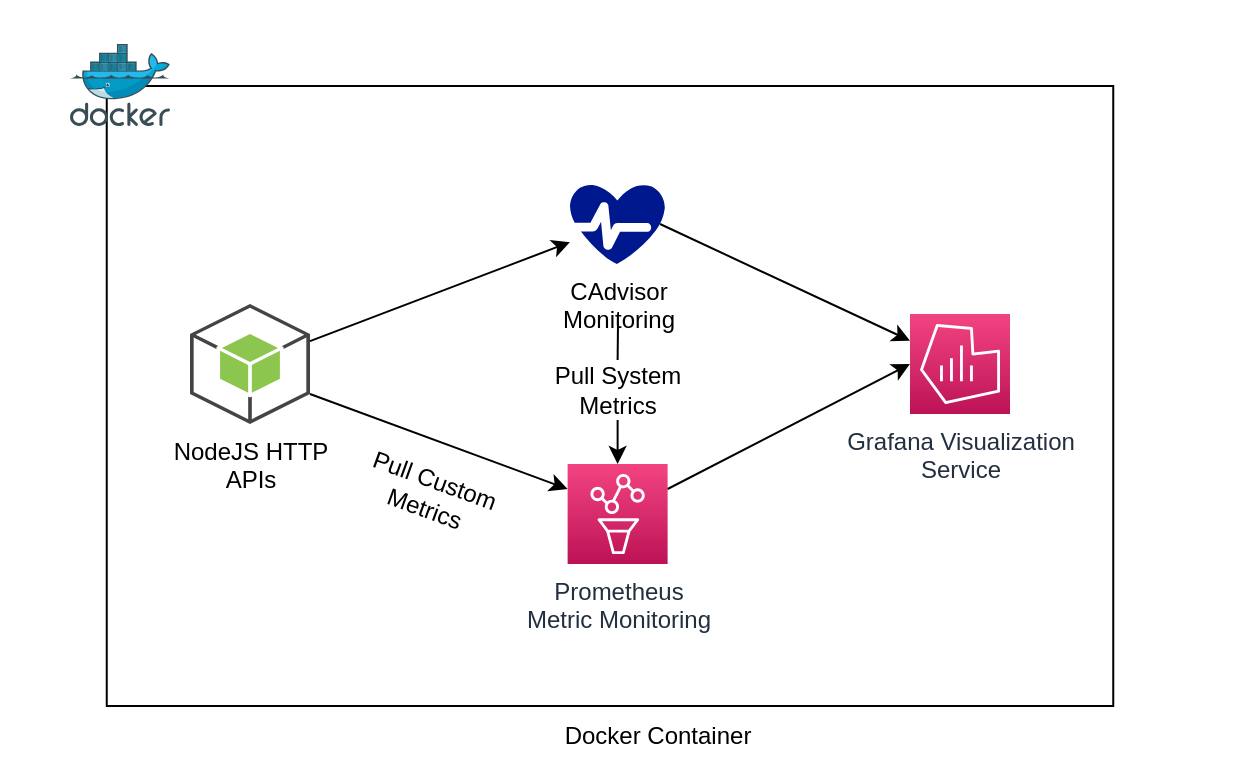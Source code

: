 <mxfile version="20.2.3" type="device"><diagram id="1zfBjON5NPqexwAGWBsL" name="Page-1"><mxGraphModel dx="818" dy="508" grid="1" gridSize="10" guides="1" tooltips="1" connect="1" arrows="1" fold="1" page="1" pageScale="1" pageWidth="827" pageHeight="1169" math="0" shadow="0"><root><mxCell id="0"/><mxCell id="1" parent="0"/><mxCell id="Ny5ZXDADmsHE-Ux82hZy-22" value="" style="rounded=0;whiteSpace=wrap;html=1;fillColor=none;strokeColor=#FFFFFF;" vertex="1" parent="1"><mxGeometry x="86.31" y="98.5" width="615" height="389" as="geometry"/></mxCell><mxCell id="Ny5ZXDADmsHE-Ux82hZy-3" value="" style="rounded=0;whiteSpace=wrap;html=1;fillColor=none;" vertex="1" parent="1"><mxGeometry x="138.375" y="141" width="503.25" height="310" as="geometry"/></mxCell><mxCell id="Ny5ZXDADmsHE-Ux82hZy-4" value="" style="sketch=0;aspect=fixed;html=1;points=[];align=center;image;fontSize=12;image=img/lib/mscae/Docker.svg;" vertex="1" parent="1"><mxGeometry x="120" y="120" width="50" height="41" as="geometry"/></mxCell><mxCell id="Ny5ZXDADmsHE-Ux82hZy-2" value="NodeJS HTTP&lt;br&gt;APIs" style="outlineConnect=0;dashed=0;verticalLabelPosition=bottom;verticalAlign=top;align=center;html=1;shape=mxgraph.aws3.android;fillColor=#8CC64F;gradientColor=none;" vertex="1" parent="1"><mxGeometry x="180" y="250" width="60" height="60" as="geometry"/></mxCell><mxCell id="Ny5ZXDADmsHE-Ux82hZy-5" value="CAdvisor &lt;br&gt;Monitoring" style="sketch=0;aspect=fixed;pointerEvents=1;shadow=0;dashed=0;html=1;strokeColor=none;labelPosition=center;verticalLabelPosition=bottom;verticalAlign=top;align=center;fillColor=#00188D;shape=mxgraph.azure.health_monitoring" vertex="1" parent="1"><mxGeometry x="370" y="190" width="47.62" height="40" as="geometry"/></mxCell><mxCell id="Ny5ZXDADmsHE-Ux82hZy-6" value="Prometheus&lt;br&gt;Metric Monitoring" style="sketch=0;points=[[0,0,0],[0.25,0,0],[0.5,0,0],[0.75,0,0],[1,0,0],[0,1,0],[0.25,1,0],[0.5,1,0],[0.75,1,0],[1,1,0],[0,0.25,0],[0,0.5,0],[0,0.75,0],[1,0.25,0],[1,0.5,0],[1,0.75,0]];points=[[0,0,0],[0.25,0,0],[0.5,0,0],[0.75,0,0],[1,0,0],[0,1,0],[0.25,1,0],[0.5,1,0],[0.75,1,0],[1,1,0],[0,0.25,0],[0,0.5,0],[0,0.75,0],[1,0.25,0],[1,0.5,0],[1,0.75,0]];outlineConnect=0;fontColor=#232F3E;gradientColor=#F34482;gradientDirection=north;fillColor=#BC1356;strokeColor=#ffffff;dashed=0;verticalLabelPosition=bottom;verticalAlign=top;align=center;html=1;fontSize=12;fontStyle=0;aspect=fixed;shape=mxgraph.aws4.resourceIcon;resIcon=mxgraph.aws4.managed_service_for_prometheus;" vertex="1" parent="1"><mxGeometry x="368.81" y="330" width="50" height="50" as="geometry"/></mxCell><mxCell id="Ny5ZXDADmsHE-Ux82hZy-7" value="Grafana Visualization&lt;br&gt;Service" style="sketch=0;points=[[0,0,0],[0.25,0,0],[0.5,0,0],[0.75,0,0],[1,0,0],[0,1,0],[0.25,1,0],[0.5,1,0],[0.75,1,0],[1,1,0],[0,0.25,0],[0,0.5,0],[0,0.75,0],[1,0.25,0],[1,0.5,0],[1,0.75,0]];points=[[0,0,0],[0.25,0,0],[0.5,0,0],[0.75,0,0],[1,0,0],[0,1,0],[0.25,1,0],[0.5,1,0],[0.75,1,0],[1,1,0],[0,0.25,0],[0,0.5,0],[0,0.75,0],[1,0.25,0],[1,0.5,0],[1,0.75,0]];outlineConnect=0;fontColor=#232F3E;gradientColor=#F34482;gradientDirection=north;fillColor=#BC1356;strokeColor=#ffffff;dashed=0;verticalLabelPosition=bottom;verticalAlign=top;align=center;html=1;fontSize=12;fontStyle=0;aspect=fixed;shape=mxgraph.aws4.resourceIcon;resIcon=mxgraph.aws4.managed_service_for_grafana;" vertex="1" parent="1"><mxGeometry x="540" y="255" width="50" height="50" as="geometry"/></mxCell><mxCell id="Ny5ZXDADmsHE-Ux82hZy-11" value="" style="endArrow=classic;html=1;rounded=0;" edge="1" parent="1" source="Ny5ZXDADmsHE-Ux82hZy-2" target="Ny5ZXDADmsHE-Ux82hZy-5"><mxGeometry width="50" height="50" relative="1" as="geometry"><mxPoint x="390" y="310" as="sourcePoint"/><mxPoint x="440" y="260" as="targetPoint"/></mxGeometry></mxCell><mxCell id="Ny5ZXDADmsHE-Ux82hZy-12" value="" style="endArrow=classic;html=1;rounded=0;exitX=1;exitY=0.75;exitDx=0;exitDy=0;exitPerimeter=0;entryX=0;entryY=0.25;entryDx=0;entryDy=0;entryPerimeter=0;" edge="1" parent="1" source="Ny5ZXDADmsHE-Ux82hZy-2" target="Ny5ZXDADmsHE-Ux82hZy-6"><mxGeometry width="50" height="50" relative="1" as="geometry"><mxPoint x="390" y="310" as="sourcePoint"/><mxPoint x="440" y="260" as="targetPoint"/></mxGeometry></mxCell><mxCell id="Ny5ZXDADmsHE-Ux82hZy-13" value="" style="endArrow=classic;html=1;rounded=0;exitX=0.945;exitY=0.5;exitDx=0;exitDy=0;exitPerimeter=0;" edge="1" parent="1" source="Ny5ZXDADmsHE-Ux82hZy-5" target="Ny5ZXDADmsHE-Ux82hZy-7"><mxGeometry width="50" height="50" relative="1" as="geometry"><mxPoint x="390" y="310" as="sourcePoint"/><mxPoint x="440" y="260" as="targetPoint"/></mxGeometry></mxCell><mxCell id="Ny5ZXDADmsHE-Ux82hZy-14" value="" style="endArrow=classic;html=1;rounded=0;exitX=1;exitY=0.25;exitDx=0;exitDy=0;exitPerimeter=0;entryX=0;entryY=0.5;entryDx=0;entryDy=0;entryPerimeter=0;" edge="1" parent="1" source="Ny5ZXDADmsHE-Ux82hZy-6" target="Ny5ZXDADmsHE-Ux82hZy-7"><mxGeometry width="50" height="50" relative="1" as="geometry"><mxPoint x="425.001" y="220" as="sourcePoint"/><mxPoint x="550" y="278.333" as="targetPoint"/></mxGeometry></mxCell><mxCell id="Ny5ZXDADmsHE-Ux82hZy-16" value="" style="endArrow=classic;html=1;rounded=0;entryX=0.5;entryY=0;entryDx=0;entryDy=0;entryPerimeter=0;startArrow=none;" edge="1" parent="1" source="Ny5ZXDADmsHE-Ux82hZy-18" target="Ny5ZXDADmsHE-Ux82hZy-6"><mxGeometry width="50" height="50" relative="1" as="geometry"><mxPoint x="394" y="260" as="sourcePoint"/><mxPoint x="440" y="240" as="targetPoint"/></mxGeometry></mxCell><mxCell id="Ny5ZXDADmsHE-Ux82hZy-18" value="Pull System Metrics" style="text;html=1;strokeColor=none;fillColor=none;align=center;verticalAlign=middle;whiteSpace=wrap;rounded=0;rotation=0;" vertex="1" parent="1"><mxGeometry x="353.81" y="278" width="80" height="30" as="geometry"/></mxCell><mxCell id="Ny5ZXDADmsHE-Ux82hZy-19" value="" style="endArrow=none;html=1;rounded=0;entryX=0.5;entryY=0;entryDx=0;entryDy=0;entryPerimeter=0;" edge="1" parent="1" target="Ny5ZXDADmsHE-Ux82hZy-18"><mxGeometry width="50" height="50" relative="1" as="geometry"><mxPoint x="394" y="260" as="sourcePoint"/><mxPoint x="393.81" y="330" as="targetPoint"/></mxGeometry></mxCell><mxCell id="Ny5ZXDADmsHE-Ux82hZy-20" value="Pull Custom Metrics" style="text;html=1;strokeColor=none;fillColor=none;align=center;verticalAlign=middle;whiteSpace=wrap;rounded=0;rotation=20;" vertex="1" parent="1"><mxGeometry x="260" y="330" width="80" height="30" as="geometry"/></mxCell><mxCell id="Ny5ZXDADmsHE-Ux82hZy-23" value="Docker Container" style="text;html=1;strokeColor=none;fillColor=none;align=center;verticalAlign=middle;whiteSpace=wrap;rounded=0;" vertex="1" parent="1"><mxGeometry x="361" y="451" width="106" height="30" as="geometry"/></mxCell></root></mxGraphModel></diagram></mxfile>